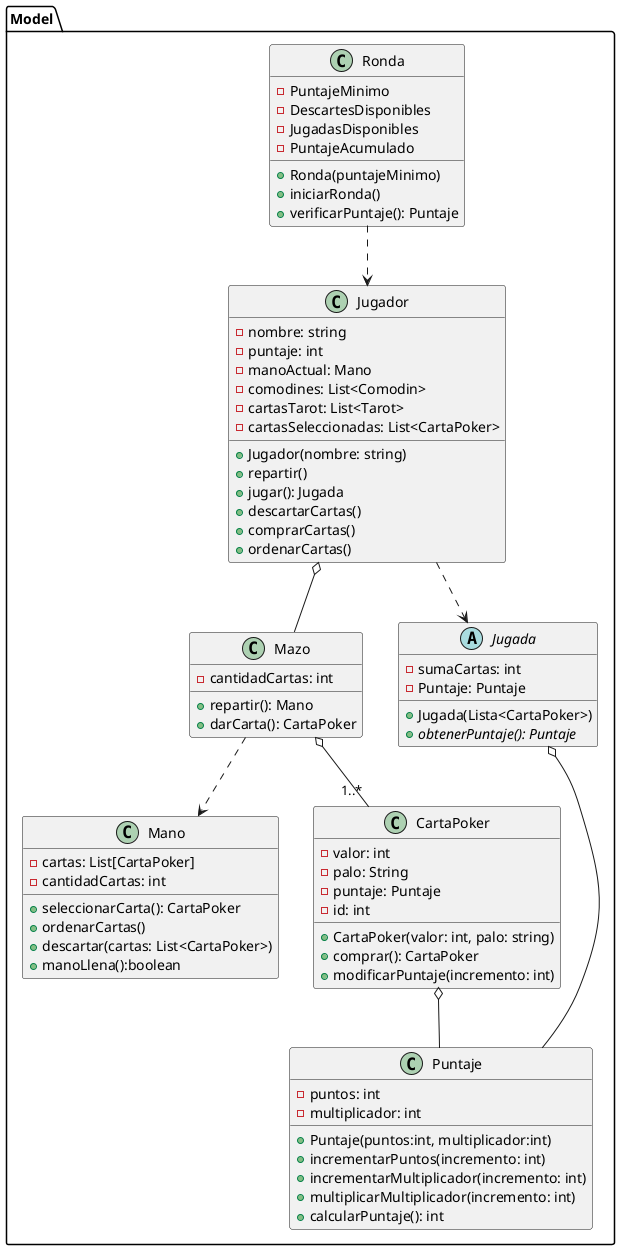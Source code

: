 @startuml

package Model {

class Jugador {
    - nombre: string
    - puntaje: int
    - manoActual: Mano
    - comodines: List<Comodin>
    - cartasTarot: List<Tarot>
    - cartasSeleccionadas: List<CartaPoker>
    + Jugador(nombre: string)
    + repartir()
    + jugar(): Jugada
    + descartarCartas()
    + comprarCartas()
    + ordenarCartas()
}


class Mazo {
    - cantidadCartas: int
    + repartir(): Mano
    + darCarta(): CartaPoker
}

class Mano {
    - cartas: List[CartaPoker]
    - cantidadCartas: int
    + seleccionarCarta(): CartaPoker
    + ordenarCartas()
    + descartar(cartas: List<CartaPoker>)
    + manoLlena():boolean
}

class Puntaje {
    - puntos: int
    - multiplicador: int
    + Puntaje(puntos:int, multiplicador:int)
    + incrementarPuntos(incremento: int)
    + incrementarMultiplicador(incremento: int)
    + multiplicarMultiplicador(incremento: int)
    + calcularPuntaje(): int
}

class CartaPoker {
    - valor: int
    - palo: String
    - puntaje: Puntaje
    - id: int
    + CartaPoker(valor: int, palo: string)
    + comprar(): CartaPoker
    + modificarPuntaje(incremento: int)
}

class Ronda {
    - PuntajeMinimo
    - DescartesDisponibles
    - JugadasDisponibles
    - PuntajeAcumulado
    + Ronda(puntajeMinimo)
    + iniciarRonda()
    + verificarPuntaje(): Puntaje
}

abstract class Jugada {
    - sumaCartas: int
    - Puntaje: Puntaje
    + Jugada(Lista<CartaPoker>)
    + {abstract}obtenerPuntaje(): Puntaje
}

CartaPoker o-- Puntaje
Jugador o-- Mazo
Mazo ..> Mano
Mazo o-- "1..*" CartaPoker
Jugador ..> Jugada
Jugada o-- Puntaje
Ronda ..> Jugador
}
@enduml